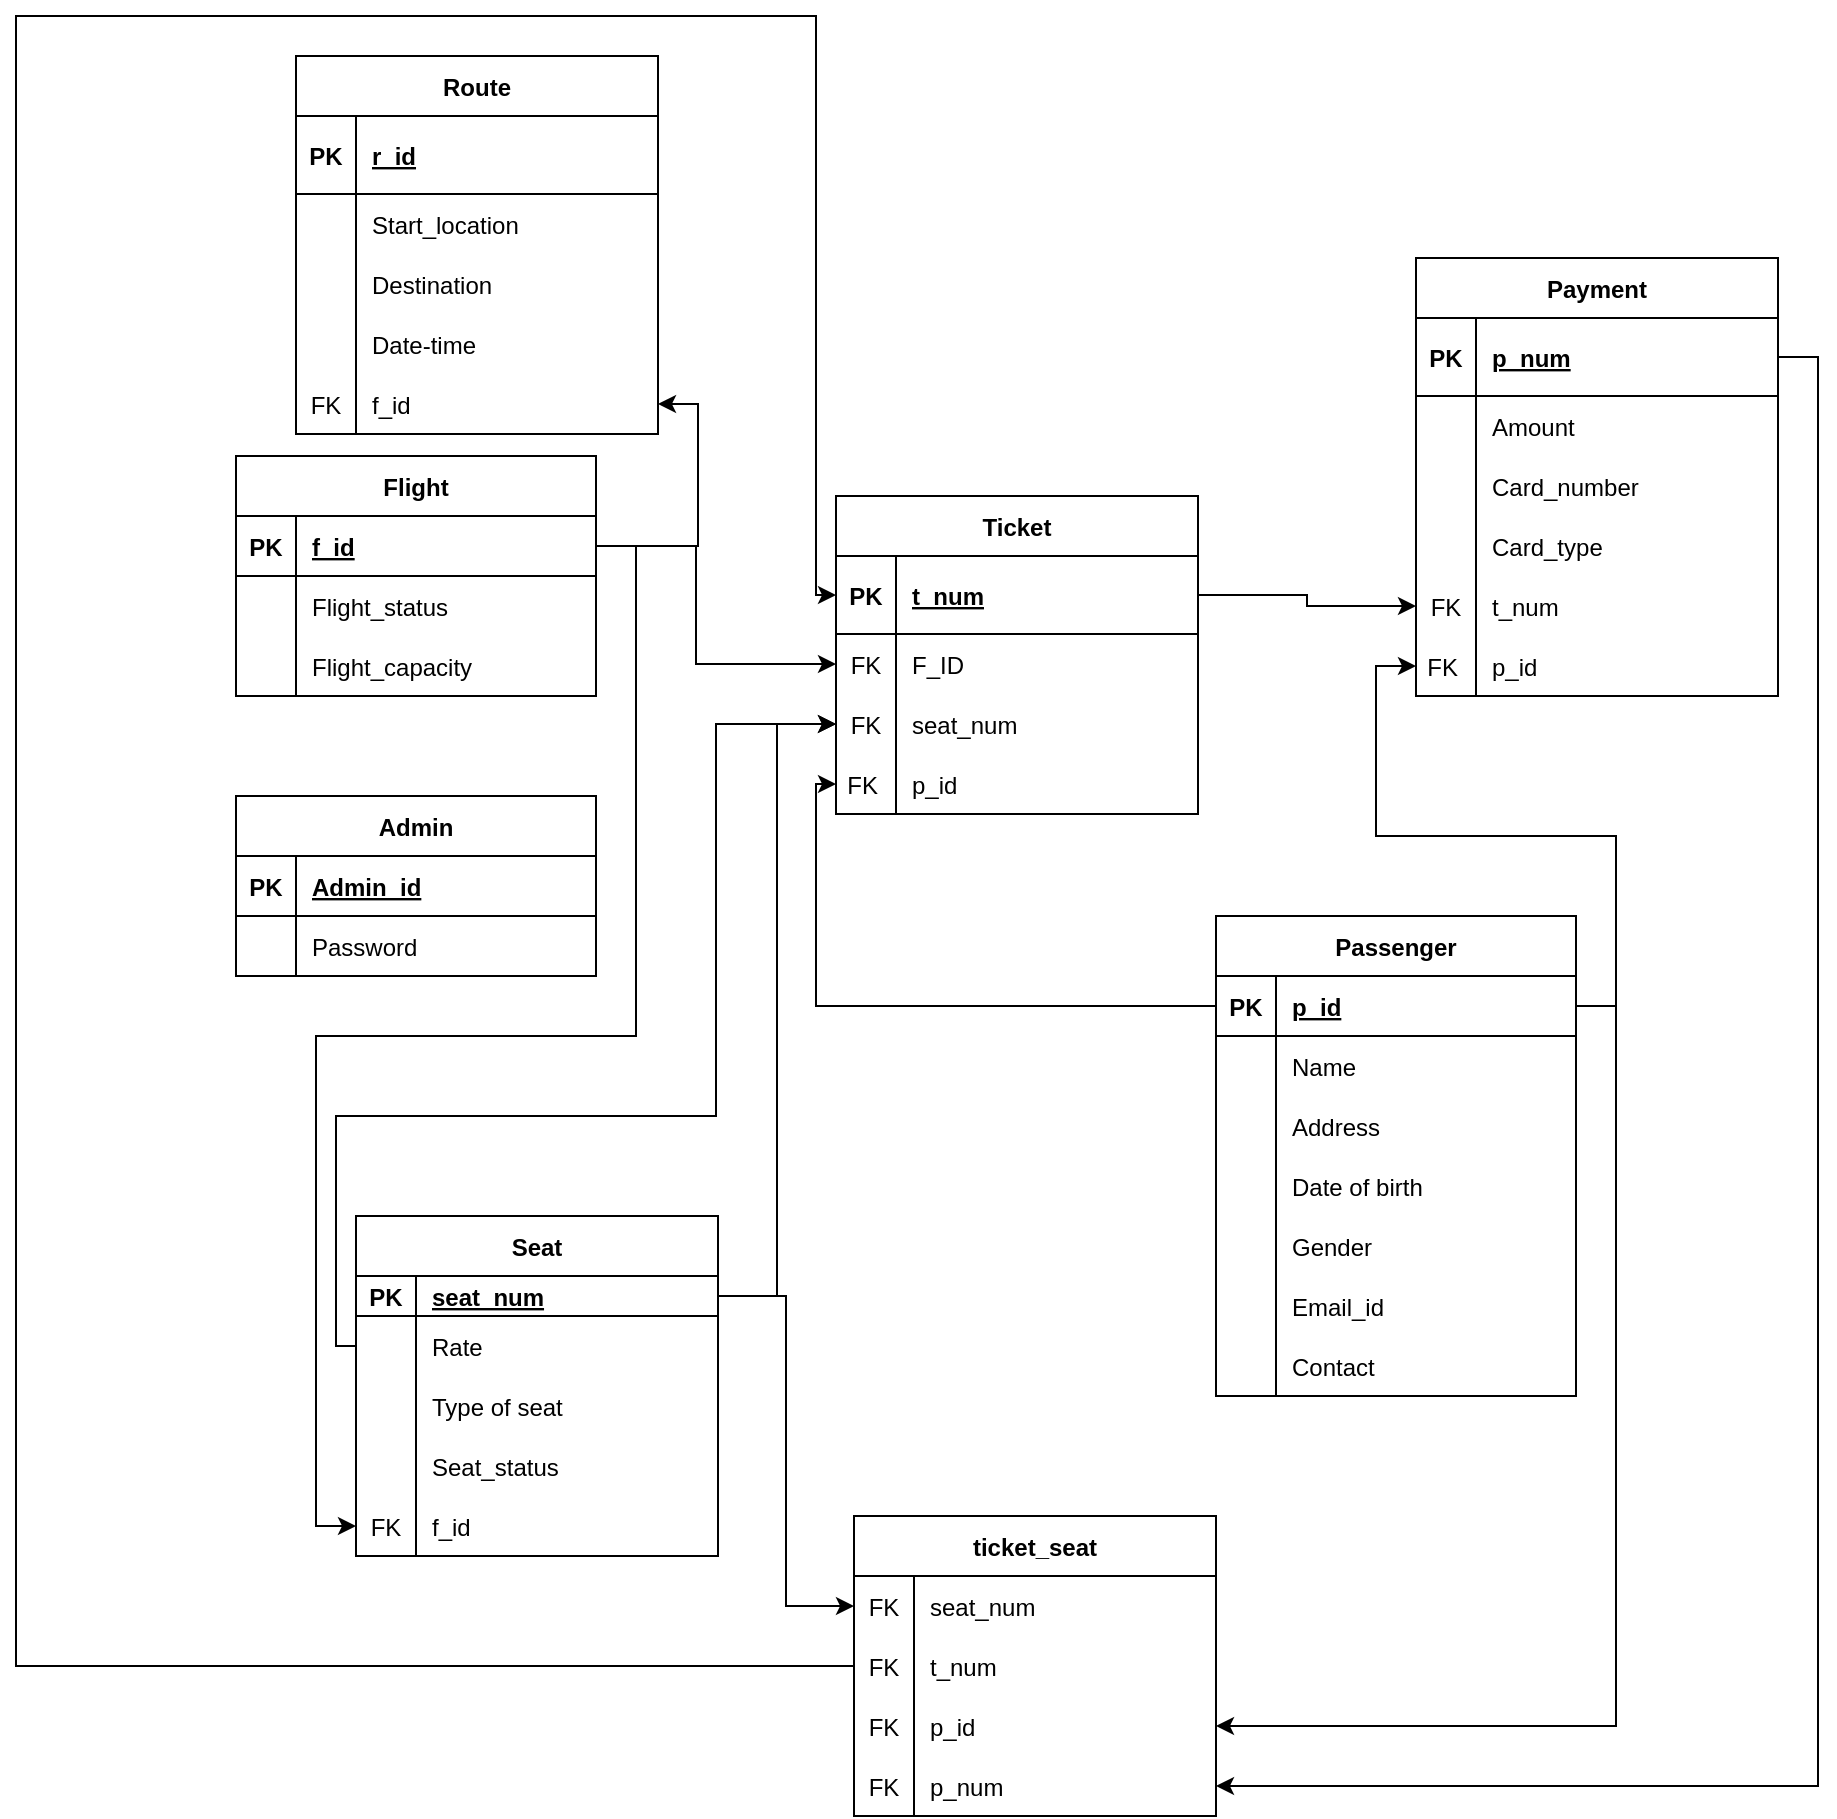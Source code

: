 <mxfile version="20.0.4" type="device"><diagram id="R_Bv6mcbypC4ig6yDeFG" name="Page-1"><mxGraphModel dx="1278" dy="1671" grid="1" gridSize="10" guides="1" tooltips="1" connect="1" arrows="1" fold="1" page="1" pageScale="1" pageWidth="850" pageHeight="1100" math="0" shadow="0"><root><mxCell id="0"/><mxCell id="1" parent="0"/><mxCell id="enppRQtZcSLrKWO6BxfS-20" value="Passenger" style="shape=table;startSize=30;container=1;collapsible=1;childLayout=tableLayout;fixedRows=1;rowLines=0;fontStyle=1;align=center;resizeLast=1;" parent="1" vertex="1"><mxGeometry x="970" y="340" width="180" height="240" as="geometry"/></mxCell><mxCell id="enppRQtZcSLrKWO6BxfS-21" value="" style="shape=tableRow;horizontal=0;startSize=0;swimlaneHead=0;swimlaneBody=0;fillColor=none;collapsible=0;dropTarget=0;points=[[0,0.5],[1,0.5]];portConstraint=eastwest;top=0;left=0;right=0;bottom=1;" parent="enppRQtZcSLrKWO6BxfS-20" vertex="1"><mxGeometry y="30" width="180" height="30" as="geometry"/></mxCell><mxCell id="enppRQtZcSLrKWO6BxfS-22" value="PK" style="shape=partialRectangle;connectable=0;fillColor=none;top=0;left=0;bottom=0;right=0;fontStyle=1;overflow=hidden;" parent="enppRQtZcSLrKWO6BxfS-21" vertex="1"><mxGeometry width="30" height="30" as="geometry"><mxRectangle width="30" height="30" as="alternateBounds"/></mxGeometry></mxCell><mxCell id="enppRQtZcSLrKWO6BxfS-23" value="p_id" style="shape=partialRectangle;connectable=0;fillColor=none;top=0;left=0;bottom=0;right=0;align=left;spacingLeft=6;fontStyle=5;overflow=hidden;" parent="enppRQtZcSLrKWO6BxfS-21" vertex="1"><mxGeometry x="30" width="150" height="30" as="geometry"><mxRectangle width="150" height="30" as="alternateBounds"/></mxGeometry></mxCell><mxCell id="enppRQtZcSLrKWO6BxfS-24" value="" style="shape=tableRow;horizontal=0;startSize=0;swimlaneHead=0;swimlaneBody=0;fillColor=none;collapsible=0;dropTarget=0;points=[[0,0.5],[1,0.5]];portConstraint=eastwest;top=0;left=0;right=0;bottom=0;" parent="enppRQtZcSLrKWO6BxfS-20" vertex="1"><mxGeometry y="60" width="180" height="30" as="geometry"/></mxCell><mxCell id="enppRQtZcSLrKWO6BxfS-25" value="" style="shape=partialRectangle;connectable=0;fillColor=none;top=0;left=0;bottom=0;right=0;editable=1;overflow=hidden;" parent="enppRQtZcSLrKWO6BxfS-24" vertex="1"><mxGeometry width="30" height="30" as="geometry"><mxRectangle width="30" height="30" as="alternateBounds"/></mxGeometry></mxCell><mxCell id="enppRQtZcSLrKWO6BxfS-26" value="Name" style="shape=partialRectangle;connectable=0;fillColor=none;top=0;left=0;bottom=0;right=0;align=left;spacingLeft=6;overflow=hidden;" parent="enppRQtZcSLrKWO6BxfS-24" vertex="1"><mxGeometry x="30" width="150" height="30" as="geometry"><mxRectangle width="150" height="30" as="alternateBounds"/></mxGeometry></mxCell><mxCell id="enppRQtZcSLrKWO6BxfS-27" value="" style="shape=tableRow;horizontal=0;startSize=0;swimlaneHead=0;swimlaneBody=0;fillColor=none;collapsible=0;dropTarget=0;points=[[0,0.5],[1,0.5]];portConstraint=eastwest;top=0;left=0;right=0;bottom=0;" parent="enppRQtZcSLrKWO6BxfS-20" vertex="1"><mxGeometry y="90" width="180" height="30" as="geometry"/></mxCell><mxCell id="enppRQtZcSLrKWO6BxfS-28" value="" style="shape=partialRectangle;connectable=0;fillColor=none;top=0;left=0;bottom=0;right=0;editable=1;overflow=hidden;" parent="enppRQtZcSLrKWO6BxfS-27" vertex="1"><mxGeometry width="30" height="30" as="geometry"><mxRectangle width="30" height="30" as="alternateBounds"/></mxGeometry></mxCell><mxCell id="enppRQtZcSLrKWO6BxfS-29" value="Address" style="shape=partialRectangle;connectable=0;fillColor=none;top=0;left=0;bottom=0;right=0;align=left;spacingLeft=6;overflow=hidden;" parent="enppRQtZcSLrKWO6BxfS-27" vertex="1"><mxGeometry x="30" width="150" height="30" as="geometry"><mxRectangle width="150" height="30" as="alternateBounds"/></mxGeometry></mxCell><mxCell id="enppRQtZcSLrKWO6BxfS-30" value="" style="shape=tableRow;horizontal=0;startSize=0;swimlaneHead=0;swimlaneBody=0;fillColor=none;collapsible=0;dropTarget=0;points=[[0,0.5],[1,0.5]];portConstraint=eastwest;top=0;left=0;right=0;bottom=0;" parent="enppRQtZcSLrKWO6BxfS-20" vertex="1"><mxGeometry y="120" width="180" height="30" as="geometry"/></mxCell><mxCell id="enppRQtZcSLrKWO6BxfS-31" value="" style="shape=partialRectangle;connectable=0;fillColor=none;top=0;left=0;bottom=0;right=0;editable=1;overflow=hidden;" parent="enppRQtZcSLrKWO6BxfS-30" vertex="1"><mxGeometry width="30" height="30" as="geometry"><mxRectangle width="30" height="30" as="alternateBounds"/></mxGeometry></mxCell><mxCell id="enppRQtZcSLrKWO6BxfS-32" value="Date of birth" style="shape=partialRectangle;connectable=0;fillColor=none;top=0;left=0;bottom=0;right=0;align=left;spacingLeft=6;overflow=hidden;" parent="enppRQtZcSLrKWO6BxfS-30" vertex="1"><mxGeometry x="30" width="150" height="30" as="geometry"><mxRectangle width="150" height="30" as="alternateBounds"/></mxGeometry></mxCell><mxCell id="enppRQtZcSLrKWO6BxfS-46" value="" style="shape=tableRow;horizontal=0;startSize=0;swimlaneHead=0;swimlaneBody=0;fillColor=none;collapsible=0;dropTarget=0;points=[[0,0.5],[1,0.5]];portConstraint=eastwest;top=0;left=0;right=0;bottom=0;" parent="enppRQtZcSLrKWO6BxfS-20" vertex="1"><mxGeometry y="150" width="180" height="30" as="geometry"/></mxCell><mxCell id="enppRQtZcSLrKWO6BxfS-47" value="" style="shape=partialRectangle;connectable=0;fillColor=none;top=0;left=0;bottom=0;right=0;editable=1;overflow=hidden;" parent="enppRQtZcSLrKWO6BxfS-46" vertex="1"><mxGeometry width="30" height="30" as="geometry"><mxRectangle width="30" height="30" as="alternateBounds"/></mxGeometry></mxCell><mxCell id="enppRQtZcSLrKWO6BxfS-48" value="Gender" style="shape=partialRectangle;connectable=0;fillColor=none;top=0;left=0;bottom=0;right=0;align=left;spacingLeft=6;overflow=hidden;" parent="enppRQtZcSLrKWO6BxfS-46" vertex="1"><mxGeometry x="30" width="150" height="30" as="geometry"><mxRectangle width="150" height="30" as="alternateBounds"/></mxGeometry></mxCell><mxCell id="enppRQtZcSLrKWO6BxfS-49" value="" style="shape=tableRow;horizontal=0;startSize=0;swimlaneHead=0;swimlaneBody=0;fillColor=none;collapsible=0;dropTarget=0;points=[[0,0.5],[1,0.5]];portConstraint=eastwest;top=0;left=0;right=0;bottom=0;" parent="enppRQtZcSLrKWO6BxfS-20" vertex="1"><mxGeometry y="180" width="180" height="30" as="geometry"/></mxCell><mxCell id="enppRQtZcSLrKWO6BxfS-50" value="" style="shape=partialRectangle;connectable=0;fillColor=none;top=0;left=0;bottom=0;right=0;editable=1;overflow=hidden;" parent="enppRQtZcSLrKWO6BxfS-49" vertex="1"><mxGeometry width="30" height="30" as="geometry"><mxRectangle width="30" height="30" as="alternateBounds"/></mxGeometry></mxCell><mxCell id="enppRQtZcSLrKWO6BxfS-51" value="Email_id" style="shape=partialRectangle;connectable=0;fillColor=none;top=0;left=0;bottom=0;right=0;align=left;spacingLeft=6;overflow=hidden;" parent="enppRQtZcSLrKWO6BxfS-49" vertex="1"><mxGeometry x="30" width="150" height="30" as="geometry"><mxRectangle width="150" height="30" as="alternateBounds"/></mxGeometry></mxCell><mxCell id="enppRQtZcSLrKWO6BxfS-52" value="" style="shape=tableRow;horizontal=0;startSize=0;swimlaneHead=0;swimlaneBody=0;fillColor=none;collapsible=0;dropTarget=0;points=[[0,0.5],[1,0.5]];portConstraint=eastwest;top=0;left=0;right=0;bottom=0;" parent="enppRQtZcSLrKWO6BxfS-20" vertex="1"><mxGeometry y="210" width="180" height="30" as="geometry"/></mxCell><mxCell id="enppRQtZcSLrKWO6BxfS-53" value="" style="shape=partialRectangle;connectable=0;fillColor=none;top=0;left=0;bottom=0;right=0;editable=1;overflow=hidden;" parent="enppRQtZcSLrKWO6BxfS-52" vertex="1"><mxGeometry width="30" height="30" as="geometry"><mxRectangle width="30" height="30" as="alternateBounds"/></mxGeometry></mxCell><mxCell id="enppRQtZcSLrKWO6BxfS-54" value="Contact" style="shape=partialRectangle;connectable=0;fillColor=none;top=0;left=0;bottom=0;right=0;align=left;spacingLeft=6;overflow=hidden;" parent="enppRQtZcSLrKWO6BxfS-52" vertex="1"><mxGeometry x="30" width="150" height="30" as="geometry"><mxRectangle width="150" height="30" as="alternateBounds"/></mxGeometry></mxCell><mxCell id="enppRQtZcSLrKWO6BxfS-143" value="Flight" style="shape=table;startSize=30;container=1;collapsible=1;childLayout=tableLayout;fixedRows=1;rowLines=0;fontStyle=1;align=center;resizeLast=1;" parent="1" vertex="1"><mxGeometry x="480" y="110" width="180" height="120" as="geometry"/></mxCell><mxCell id="enppRQtZcSLrKWO6BxfS-144" value="" style="shape=tableRow;horizontal=0;startSize=0;swimlaneHead=0;swimlaneBody=0;fillColor=none;collapsible=0;dropTarget=0;points=[[0,0.5],[1,0.5]];portConstraint=eastwest;top=0;left=0;right=0;bottom=1;" parent="enppRQtZcSLrKWO6BxfS-143" vertex="1"><mxGeometry y="30" width="180" height="30" as="geometry"/></mxCell><mxCell id="enppRQtZcSLrKWO6BxfS-145" value="PK" style="shape=partialRectangle;connectable=0;fillColor=none;top=0;left=0;bottom=0;right=0;fontStyle=1;overflow=hidden;" parent="enppRQtZcSLrKWO6BxfS-144" vertex="1"><mxGeometry width="30" height="30" as="geometry"><mxRectangle width="30" height="30" as="alternateBounds"/></mxGeometry></mxCell><mxCell id="enppRQtZcSLrKWO6BxfS-146" value="f_id" style="shape=partialRectangle;connectable=0;fillColor=none;top=0;left=0;bottom=0;right=0;align=left;spacingLeft=6;fontStyle=5;overflow=hidden;" parent="enppRQtZcSLrKWO6BxfS-144" vertex="1"><mxGeometry x="30" width="150" height="30" as="geometry"><mxRectangle width="150" height="30" as="alternateBounds"/></mxGeometry></mxCell><mxCell id="enppRQtZcSLrKWO6BxfS-147" value="" style="shape=tableRow;horizontal=0;startSize=0;swimlaneHead=0;swimlaneBody=0;fillColor=none;collapsible=0;dropTarget=0;points=[[0,0.5],[1,0.5]];portConstraint=eastwest;top=0;left=0;right=0;bottom=0;" parent="enppRQtZcSLrKWO6BxfS-143" vertex="1"><mxGeometry y="60" width="180" height="30" as="geometry"/></mxCell><mxCell id="enppRQtZcSLrKWO6BxfS-148" value="" style="shape=partialRectangle;connectable=0;fillColor=none;top=0;left=0;bottom=0;right=0;editable=1;overflow=hidden;" parent="enppRQtZcSLrKWO6BxfS-147" vertex="1"><mxGeometry width="30" height="30" as="geometry"><mxRectangle width="30" height="30" as="alternateBounds"/></mxGeometry></mxCell><mxCell id="enppRQtZcSLrKWO6BxfS-149" value="Flight_status" style="shape=partialRectangle;connectable=0;fillColor=none;top=0;left=0;bottom=0;right=0;align=left;spacingLeft=6;overflow=hidden;" parent="enppRQtZcSLrKWO6BxfS-147" vertex="1"><mxGeometry x="30" width="150" height="30" as="geometry"><mxRectangle width="150" height="30" as="alternateBounds"/></mxGeometry></mxCell><mxCell id="enppRQtZcSLrKWO6BxfS-150" value="" style="shape=tableRow;horizontal=0;startSize=0;swimlaneHead=0;swimlaneBody=0;fillColor=none;collapsible=0;dropTarget=0;points=[[0,0.5],[1,0.5]];portConstraint=eastwest;top=0;left=0;right=0;bottom=0;" parent="enppRQtZcSLrKWO6BxfS-143" vertex="1"><mxGeometry y="90" width="180" height="30" as="geometry"/></mxCell><mxCell id="enppRQtZcSLrKWO6BxfS-151" value="" style="shape=partialRectangle;connectable=0;fillColor=none;top=0;left=0;bottom=0;right=0;editable=1;overflow=hidden;" parent="enppRQtZcSLrKWO6BxfS-150" vertex="1"><mxGeometry width="30" height="30" as="geometry"><mxRectangle width="30" height="30" as="alternateBounds"/></mxGeometry></mxCell><mxCell id="enppRQtZcSLrKWO6BxfS-152" value="Flight_capacity" style="shape=partialRectangle;connectable=0;fillColor=none;top=0;left=0;bottom=0;right=0;align=left;spacingLeft=6;overflow=hidden;" parent="enppRQtZcSLrKWO6BxfS-150" vertex="1"><mxGeometry x="30" width="150" height="30" as="geometry"><mxRectangle width="150" height="30" as="alternateBounds"/></mxGeometry></mxCell><mxCell id="enppRQtZcSLrKWO6BxfS-165" value="Ticket" style="shape=table;startSize=30;container=1;collapsible=1;childLayout=tableLayout;fixedRows=1;rowLines=0;fontStyle=1;align=center;resizeLast=1;" parent="1" vertex="1"><mxGeometry x="780" y="130" width="181" height="159" as="geometry"/></mxCell><mxCell id="enppRQtZcSLrKWO6BxfS-166" value="" style="shape=tableRow;horizontal=0;startSize=0;swimlaneHead=0;swimlaneBody=0;fillColor=none;collapsible=0;dropTarget=0;points=[[0,0.5],[1,0.5]];portConstraint=eastwest;top=0;left=0;right=0;bottom=1;" parent="enppRQtZcSLrKWO6BxfS-165" vertex="1"><mxGeometry y="30" width="181" height="39" as="geometry"/></mxCell><mxCell id="enppRQtZcSLrKWO6BxfS-167" value="PK" style="shape=partialRectangle;connectable=0;fillColor=none;top=0;left=0;bottom=0;right=0;fontStyle=1;overflow=hidden;" parent="enppRQtZcSLrKWO6BxfS-166" vertex="1"><mxGeometry width="30" height="39" as="geometry"><mxRectangle width="30" height="39" as="alternateBounds"/></mxGeometry></mxCell><mxCell id="enppRQtZcSLrKWO6BxfS-168" value="t_num" style="shape=partialRectangle;connectable=0;fillColor=none;top=0;left=0;bottom=0;right=0;align=left;spacingLeft=6;fontStyle=5;overflow=hidden;" parent="enppRQtZcSLrKWO6BxfS-166" vertex="1"><mxGeometry x="30" width="151" height="39" as="geometry"><mxRectangle width="151" height="39" as="alternateBounds"/></mxGeometry></mxCell><mxCell id="enppRQtZcSLrKWO6BxfS-175" value="" style="shape=tableRow;horizontal=0;startSize=0;swimlaneHead=0;swimlaneBody=0;fillColor=none;collapsible=0;dropTarget=0;points=[[0,0.5],[1,0.5]];portConstraint=eastwest;top=0;left=0;right=0;bottom=0;" parent="enppRQtZcSLrKWO6BxfS-165" vertex="1"><mxGeometry y="69" width="181" height="30" as="geometry"/></mxCell><mxCell id="enppRQtZcSLrKWO6BxfS-176" value="FK" style="shape=partialRectangle;connectable=0;fillColor=none;top=0;left=0;bottom=0;right=0;editable=1;overflow=hidden;" parent="enppRQtZcSLrKWO6BxfS-175" vertex="1"><mxGeometry width="30" height="30" as="geometry"><mxRectangle width="30" height="30" as="alternateBounds"/></mxGeometry></mxCell><mxCell id="enppRQtZcSLrKWO6BxfS-177" value="F_ID" style="shape=partialRectangle;connectable=0;fillColor=none;top=0;left=0;bottom=0;right=0;align=left;spacingLeft=6;overflow=hidden;" parent="enppRQtZcSLrKWO6BxfS-175" vertex="1"><mxGeometry x="30" width="151" height="30" as="geometry"><mxRectangle width="151" height="30" as="alternateBounds"/></mxGeometry></mxCell><mxCell id="enppRQtZcSLrKWO6BxfS-178" value="" style="shape=tableRow;horizontal=0;startSize=0;swimlaneHead=0;swimlaneBody=0;fillColor=none;collapsible=0;dropTarget=0;points=[[0,0.5],[1,0.5]];portConstraint=eastwest;top=0;left=0;right=0;bottom=0;" parent="enppRQtZcSLrKWO6BxfS-165" vertex="1"><mxGeometry y="99" width="181" height="30" as="geometry"/></mxCell><mxCell id="enppRQtZcSLrKWO6BxfS-179" value="FK" style="shape=partialRectangle;connectable=0;fillColor=none;top=0;left=0;bottom=0;right=0;editable=1;overflow=hidden;" parent="enppRQtZcSLrKWO6BxfS-178" vertex="1"><mxGeometry width="30" height="30" as="geometry"><mxRectangle width="30" height="30" as="alternateBounds"/></mxGeometry></mxCell><mxCell id="enppRQtZcSLrKWO6BxfS-180" value="seat_num" style="shape=partialRectangle;connectable=0;fillColor=none;top=0;left=0;bottom=0;right=0;align=left;spacingLeft=6;overflow=hidden;" parent="enppRQtZcSLrKWO6BxfS-178" vertex="1"><mxGeometry x="30" width="151" height="30" as="geometry"><mxRectangle width="151" height="30" as="alternateBounds"/></mxGeometry></mxCell><mxCell id="enppRQtZcSLrKWO6BxfS-169" value="" style="shape=tableRow;horizontal=0;startSize=0;swimlaneHead=0;swimlaneBody=0;fillColor=none;collapsible=0;dropTarget=0;points=[[0,0.5],[1,0.5]];portConstraint=eastwest;top=0;left=0;right=0;bottom=0;" parent="enppRQtZcSLrKWO6BxfS-165" vertex="1"><mxGeometry y="129" width="181" height="30" as="geometry"/></mxCell><mxCell id="enppRQtZcSLrKWO6BxfS-170" value="FK " style="shape=partialRectangle;connectable=0;fillColor=none;top=0;left=0;bottom=0;right=0;editable=1;overflow=hidden;" parent="enppRQtZcSLrKWO6BxfS-169" vertex="1"><mxGeometry width="30" height="30" as="geometry"><mxRectangle width="30" height="30" as="alternateBounds"/></mxGeometry></mxCell><mxCell id="enppRQtZcSLrKWO6BxfS-171" value="p_id" style="shape=partialRectangle;connectable=0;fillColor=none;top=0;left=0;bottom=0;right=0;align=left;spacingLeft=6;overflow=hidden;" parent="enppRQtZcSLrKWO6BxfS-169" vertex="1"><mxGeometry x="30" width="151" height="30" as="geometry"><mxRectangle width="151" height="30" as="alternateBounds"/></mxGeometry></mxCell><mxCell id="enppRQtZcSLrKWO6BxfS-189" value="Seat" style="shape=table;startSize=30;container=1;collapsible=1;childLayout=tableLayout;fixedRows=1;rowLines=0;fontStyle=1;align=center;resizeLast=1;" parent="1" vertex="1"><mxGeometry x="540" y="490" width="181" height="170" as="geometry"/></mxCell><mxCell id="enppRQtZcSLrKWO6BxfS-190" value="" style="shape=tableRow;horizontal=0;startSize=0;swimlaneHead=0;swimlaneBody=0;fillColor=none;collapsible=0;dropTarget=0;points=[[0,0.5],[1,0.5]];portConstraint=eastwest;top=0;left=0;right=0;bottom=1;" parent="enppRQtZcSLrKWO6BxfS-189" vertex="1"><mxGeometry y="30" width="181" height="20" as="geometry"/></mxCell><mxCell id="enppRQtZcSLrKWO6BxfS-191" value="PK" style="shape=partialRectangle;connectable=0;fillColor=none;top=0;left=0;bottom=0;right=0;fontStyle=1;overflow=hidden;" parent="enppRQtZcSLrKWO6BxfS-190" vertex="1"><mxGeometry width="30" height="20" as="geometry"><mxRectangle width="30" height="20" as="alternateBounds"/></mxGeometry></mxCell><mxCell id="enppRQtZcSLrKWO6BxfS-192" value="seat_num" style="shape=partialRectangle;connectable=0;fillColor=none;top=0;left=0;bottom=0;right=0;align=left;spacingLeft=6;fontStyle=5;overflow=hidden;" parent="enppRQtZcSLrKWO6BxfS-190" vertex="1"><mxGeometry x="30" width="151" height="20" as="geometry"><mxRectangle width="151" height="20" as="alternateBounds"/></mxGeometry></mxCell><mxCell id="enppRQtZcSLrKWO6BxfS-196" value="" style="shape=tableRow;horizontal=0;startSize=0;swimlaneHead=0;swimlaneBody=0;fillColor=none;collapsible=0;dropTarget=0;points=[[0,0.5],[1,0.5]];portConstraint=eastwest;top=0;left=0;right=0;bottom=0;" parent="enppRQtZcSLrKWO6BxfS-189" vertex="1"><mxGeometry y="50" width="181" height="30" as="geometry"/></mxCell><mxCell id="enppRQtZcSLrKWO6BxfS-197" value="" style="shape=partialRectangle;connectable=0;fillColor=none;top=0;left=0;bottom=0;right=0;editable=1;overflow=hidden;" parent="enppRQtZcSLrKWO6BxfS-196" vertex="1"><mxGeometry width="30" height="30" as="geometry"><mxRectangle width="30" height="30" as="alternateBounds"/></mxGeometry></mxCell><mxCell id="enppRQtZcSLrKWO6BxfS-198" value="Rate" style="shape=partialRectangle;connectable=0;fillColor=none;top=0;left=0;bottom=0;right=0;align=left;spacingLeft=6;overflow=hidden;" parent="enppRQtZcSLrKWO6BxfS-196" vertex="1"><mxGeometry x="30" width="151" height="30" as="geometry"><mxRectangle width="151" height="30" as="alternateBounds"/></mxGeometry></mxCell><mxCell id="enppRQtZcSLrKWO6BxfS-193" value="" style="shape=tableRow;horizontal=0;startSize=0;swimlaneHead=0;swimlaneBody=0;fillColor=none;collapsible=0;dropTarget=0;points=[[0,0.5],[1,0.5]];portConstraint=eastwest;top=0;left=0;right=0;bottom=0;" parent="enppRQtZcSLrKWO6BxfS-189" vertex="1"><mxGeometry y="80" width="181" height="30" as="geometry"/></mxCell><mxCell id="enppRQtZcSLrKWO6BxfS-194" value="" style="shape=partialRectangle;connectable=0;fillColor=none;top=0;left=0;bottom=0;right=0;editable=1;overflow=hidden;" parent="enppRQtZcSLrKWO6BxfS-193" vertex="1"><mxGeometry width="30" height="30" as="geometry"><mxRectangle width="30" height="30" as="alternateBounds"/></mxGeometry></mxCell><mxCell id="enppRQtZcSLrKWO6BxfS-195" value="Type of seat" style="shape=partialRectangle;connectable=0;fillColor=none;top=0;left=0;bottom=0;right=0;align=left;spacingLeft=6;overflow=hidden;" parent="enppRQtZcSLrKWO6BxfS-193" vertex="1"><mxGeometry x="30" width="151" height="30" as="geometry"><mxRectangle width="151" height="30" as="alternateBounds"/></mxGeometry></mxCell><mxCell id="enppRQtZcSLrKWO6BxfS-202" value="" style="shape=tableRow;horizontal=0;startSize=0;swimlaneHead=0;swimlaneBody=0;fillColor=none;collapsible=0;dropTarget=0;points=[[0,0.5],[1,0.5]];portConstraint=eastwest;top=0;left=0;right=0;bottom=0;" parent="enppRQtZcSLrKWO6BxfS-189" vertex="1"><mxGeometry y="110" width="181" height="30" as="geometry"/></mxCell><mxCell id="enppRQtZcSLrKWO6BxfS-203" value="" style="shape=partialRectangle;connectable=0;fillColor=none;top=0;left=0;bottom=0;right=0;editable=1;overflow=hidden;" parent="enppRQtZcSLrKWO6BxfS-202" vertex="1"><mxGeometry width="30" height="30" as="geometry"><mxRectangle width="30" height="30" as="alternateBounds"/></mxGeometry></mxCell><mxCell id="enppRQtZcSLrKWO6BxfS-204" value="Seat_status" style="shape=partialRectangle;connectable=0;fillColor=none;top=0;left=0;bottom=0;right=0;align=left;spacingLeft=6;overflow=hidden;" parent="enppRQtZcSLrKWO6BxfS-202" vertex="1"><mxGeometry x="30" width="151" height="30" as="geometry"><mxRectangle width="151" height="30" as="alternateBounds"/></mxGeometry></mxCell><mxCell id="enppRQtZcSLrKWO6BxfS-199" value="" style="shape=tableRow;horizontal=0;startSize=0;swimlaneHead=0;swimlaneBody=0;fillColor=none;collapsible=0;dropTarget=0;points=[[0,0.5],[1,0.5]];portConstraint=eastwest;top=0;left=0;right=0;bottom=0;" parent="enppRQtZcSLrKWO6BxfS-189" vertex="1"><mxGeometry y="140" width="181" height="30" as="geometry"/></mxCell><mxCell id="enppRQtZcSLrKWO6BxfS-200" value="FK" style="shape=partialRectangle;connectable=0;fillColor=none;top=0;left=0;bottom=0;right=0;editable=1;overflow=hidden;" parent="enppRQtZcSLrKWO6BxfS-199" vertex="1"><mxGeometry width="30" height="30" as="geometry"><mxRectangle width="30" height="30" as="alternateBounds"/></mxGeometry></mxCell><mxCell id="enppRQtZcSLrKWO6BxfS-201" value="f_id" style="shape=partialRectangle;connectable=0;fillColor=none;top=0;left=0;bottom=0;right=0;align=left;spacingLeft=6;overflow=hidden;" parent="enppRQtZcSLrKWO6BxfS-199" vertex="1"><mxGeometry x="30" width="151" height="30" as="geometry"><mxRectangle width="151" height="30" as="alternateBounds"/></mxGeometry></mxCell><mxCell id="enppRQtZcSLrKWO6BxfS-205" value="Route" style="shape=table;startSize=30;container=1;collapsible=1;childLayout=tableLayout;fixedRows=1;rowLines=0;fontStyle=1;align=center;resizeLast=1;" parent="1" vertex="1"><mxGeometry x="510" y="-90" width="181" height="189" as="geometry"/></mxCell><mxCell id="enppRQtZcSLrKWO6BxfS-206" value="" style="shape=tableRow;horizontal=0;startSize=0;swimlaneHead=0;swimlaneBody=0;fillColor=none;collapsible=0;dropTarget=0;points=[[0,0.5],[1,0.5]];portConstraint=eastwest;top=0;left=0;right=0;bottom=1;" parent="enppRQtZcSLrKWO6BxfS-205" vertex="1"><mxGeometry y="30" width="181" height="39" as="geometry"/></mxCell><mxCell id="enppRQtZcSLrKWO6BxfS-207" value="PK" style="shape=partialRectangle;connectable=0;fillColor=none;top=0;left=0;bottom=0;right=0;fontStyle=1;overflow=hidden;" parent="enppRQtZcSLrKWO6BxfS-206" vertex="1"><mxGeometry width="30" height="39" as="geometry"><mxRectangle width="30" height="39" as="alternateBounds"/></mxGeometry></mxCell><mxCell id="enppRQtZcSLrKWO6BxfS-208" value="r_id" style="shape=partialRectangle;connectable=0;fillColor=none;top=0;left=0;bottom=0;right=0;align=left;spacingLeft=6;fontStyle=5;overflow=hidden;" parent="enppRQtZcSLrKWO6BxfS-206" vertex="1"><mxGeometry x="30" width="151" height="39" as="geometry"><mxRectangle width="151" height="39" as="alternateBounds"/></mxGeometry></mxCell><mxCell id="enppRQtZcSLrKWO6BxfS-209" value="" style="shape=tableRow;horizontal=0;startSize=0;swimlaneHead=0;swimlaneBody=0;fillColor=none;collapsible=0;dropTarget=0;points=[[0,0.5],[1,0.5]];portConstraint=eastwest;top=0;left=0;right=0;bottom=0;" parent="enppRQtZcSLrKWO6BxfS-205" vertex="1"><mxGeometry y="69" width="181" height="30" as="geometry"/></mxCell><mxCell id="enppRQtZcSLrKWO6BxfS-210" value="" style="shape=partialRectangle;connectable=0;fillColor=none;top=0;left=0;bottom=0;right=0;editable=1;overflow=hidden;" parent="enppRQtZcSLrKWO6BxfS-209" vertex="1"><mxGeometry width="30" height="30" as="geometry"><mxRectangle width="30" height="30" as="alternateBounds"/></mxGeometry></mxCell><mxCell id="enppRQtZcSLrKWO6BxfS-211" value="Start_location" style="shape=partialRectangle;connectable=0;fillColor=none;top=0;left=0;bottom=0;right=0;align=left;spacingLeft=6;overflow=hidden;" parent="enppRQtZcSLrKWO6BxfS-209" vertex="1"><mxGeometry x="30" width="151" height="30" as="geometry"><mxRectangle width="151" height="30" as="alternateBounds"/></mxGeometry></mxCell><mxCell id="enppRQtZcSLrKWO6BxfS-212" value="" style="shape=tableRow;horizontal=0;startSize=0;swimlaneHead=0;swimlaneBody=0;fillColor=none;collapsible=0;dropTarget=0;points=[[0,0.5],[1,0.5]];portConstraint=eastwest;top=0;left=0;right=0;bottom=0;" parent="enppRQtZcSLrKWO6BxfS-205" vertex="1"><mxGeometry y="99" width="181" height="30" as="geometry"/></mxCell><mxCell id="enppRQtZcSLrKWO6BxfS-213" value="" style="shape=partialRectangle;connectable=0;fillColor=none;top=0;left=0;bottom=0;right=0;editable=1;overflow=hidden;" parent="enppRQtZcSLrKWO6BxfS-212" vertex="1"><mxGeometry width="30" height="30" as="geometry"><mxRectangle width="30" height="30" as="alternateBounds"/></mxGeometry></mxCell><mxCell id="enppRQtZcSLrKWO6BxfS-214" value="Destination" style="shape=partialRectangle;connectable=0;fillColor=none;top=0;left=0;bottom=0;right=0;align=left;spacingLeft=6;overflow=hidden;" parent="enppRQtZcSLrKWO6BxfS-212" vertex="1"><mxGeometry x="30" width="151" height="30" as="geometry"><mxRectangle width="151" height="30" as="alternateBounds"/></mxGeometry></mxCell><mxCell id="enppRQtZcSLrKWO6BxfS-215" value="" style="shape=tableRow;horizontal=0;startSize=0;swimlaneHead=0;swimlaneBody=0;fillColor=none;collapsible=0;dropTarget=0;points=[[0,0.5],[1,0.5]];portConstraint=eastwest;top=0;left=0;right=0;bottom=0;" parent="enppRQtZcSLrKWO6BxfS-205" vertex="1"><mxGeometry y="129" width="181" height="30" as="geometry"/></mxCell><mxCell id="enppRQtZcSLrKWO6BxfS-216" value="" style="shape=partialRectangle;connectable=0;fillColor=none;top=0;left=0;bottom=0;right=0;editable=1;overflow=hidden;" parent="enppRQtZcSLrKWO6BxfS-215" vertex="1"><mxGeometry width="30" height="30" as="geometry"><mxRectangle width="30" height="30" as="alternateBounds"/></mxGeometry></mxCell><mxCell id="enppRQtZcSLrKWO6BxfS-217" value="Date-time" style="shape=partialRectangle;connectable=0;fillColor=none;top=0;left=0;bottom=0;right=0;align=left;spacingLeft=6;overflow=hidden;" parent="enppRQtZcSLrKWO6BxfS-215" vertex="1"><mxGeometry x="30" width="151" height="30" as="geometry"><mxRectangle width="151" height="30" as="alternateBounds"/></mxGeometry></mxCell><mxCell id="enppRQtZcSLrKWO6BxfS-218" value="" style="shape=tableRow;horizontal=0;startSize=0;swimlaneHead=0;swimlaneBody=0;fillColor=none;collapsible=0;dropTarget=0;points=[[0,0.5],[1,0.5]];portConstraint=eastwest;top=0;left=0;right=0;bottom=0;" parent="enppRQtZcSLrKWO6BxfS-205" vertex="1"><mxGeometry y="159" width="181" height="30" as="geometry"/></mxCell><mxCell id="enppRQtZcSLrKWO6BxfS-219" value="FK" style="shape=partialRectangle;connectable=0;fillColor=none;top=0;left=0;bottom=0;right=0;editable=1;overflow=hidden;" parent="enppRQtZcSLrKWO6BxfS-218" vertex="1"><mxGeometry width="30" height="30" as="geometry"><mxRectangle width="30" height="30" as="alternateBounds"/></mxGeometry></mxCell><mxCell id="enppRQtZcSLrKWO6BxfS-220" value="f_id" style="shape=partialRectangle;connectable=0;fillColor=none;top=0;left=0;bottom=0;right=0;align=left;spacingLeft=6;overflow=hidden;" parent="enppRQtZcSLrKWO6BxfS-218" vertex="1"><mxGeometry x="30" width="151" height="30" as="geometry"><mxRectangle width="151" height="30" as="alternateBounds"/></mxGeometry></mxCell><mxCell id="enppRQtZcSLrKWO6BxfS-221" value="Payment" style="shape=table;startSize=30;container=1;collapsible=1;childLayout=tableLayout;fixedRows=1;rowLines=0;fontStyle=1;align=center;resizeLast=1;" parent="1" vertex="1"><mxGeometry x="1070" y="11" width="181" height="219" as="geometry"/></mxCell><mxCell id="enppRQtZcSLrKWO6BxfS-222" value="" style="shape=tableRow;horizontal=0;startSize=0;swimlaneHead=0;swimlaneBody=0;fillColor=none;collapsible=0;dropTarget=0;points=[[0,0.5],[1,0.5]];portConstraint=eastwest;top=0;left=0;right=0;bottom=1;" parent="enppRQtZcSLrKWO6BxfS-221" vertex="1"><mxGeometry y="30" width="181" height="39" as="geometry"/></mxCell><mxCell id="enppRQtZcSLrKWO6BxfS-223" value="PK" style="shape=partialRectangle;connectable=0;fillColor=none;top=0;left=0;bottom=0;right=0;fontStyle=1;overflow=hidden;" parent="enppRQtZcSLrKWO6BxfS-222" vertex="1"><mxGeometry width="30" height="39" as="geometry"><mxRectangle width="30" height="39" as="alternateBounds"/></mxGeometry></mxCell><mxCell id="enppRQtZcSLrKWO6BxfS-224" value="p_num" style="shape=partialRectangle;connectable=0;fillColor=none;top=0;left=0;bottom=0;right=0;align=left;spacingLeft=6;fontStyle=5;overflow=hidden;" parent="enppRQtZcSLrKWO6BxfS-222" vertex="1"><mxGeometry x="30" width="151" height="39" as="geometry"><mxRectangle width="151" height="39" as="alternateBounds"/></mxGeometry></mxCell><mxCell id="enppRQtZcSLrKWO6BxfS-228" value="" style="shape=tableRow;horizontal=0;startSize=0;swimlaneHead=0;swimlaneBody=0;fillColor=none;collapsible=0;dropTarget=0;points=[[0,0.5],[1,0.5]];portConstraint=eastwest;top=0;left=0;right=0;bottom=0;" parent="enppRQtZcSLrKWO6BxfS-221" vertex="1"><mxGeometry y="69" width="181" height="30" as="geometry"/></mxCell><mxCell id="enppRQtZcSLrKWO6BxfS-229" value="" style="shape=partialRectangle;connectable=0;fillColor=none;top=0;left=0;bottom=0;right=0;editable=1;overflow=hidden;" parent="enppRQtZcSLrKWO6BxfS-228" vertex="1"><mxGeometry width="30" height="30" as="geometry"><mxRectangle width="30" height="30" as="alternateBounds"/></mxGeometry></mxCell><mxCell id="enppRQtZcSLrKWO6BxfS-230" value="Amount" style="shape=partialRectangle;connectable=0;fillColor=none;top=0;left=0;bottom=0;right=0;align=left;spacingLeft=6;overflow=hidden;" parent="enppRQtZcSLrKWO6BxfS-228" vertex="1"><mxGeometry x="30" width="151" height="30" as="geometry"><mxRectangle width="151" height="30" as="alternateBounds"/></mxGeometry></mxCell><mxCell id="enppRQtZcSLrKWO6BxfS-231" value="" style="shape=tableRow;horizontal=0;startSize=0;swimlaneHead=0;swimlaneBody=0;fillColor=none;collapsible=0;dropTarget=0;points=[[0,0.5],[1,0.5]];portConstraint=eastwest;top=0;left=0;right=0;bottom=0;" parent="enppRQtZcSLrKWO6BxfS-221" vertex="1"><mxGeometry y="99" width="181" height="30" as="geometry"/></mxCell><mxCell id="enppRQtZcSLrKWO6BxfS-232" value="" style="shape=partialRectangle;connectable=0;fillColor=none;top=0;left=0;bottom=0;right=0;editable=1;overflow=hidden;" parent="enppRQtZcSLrKWO6BxfS-231" vertex="1"><mxGeometry width="30" height="30" as="geometry"><mxRectangle width="30" height="30" as="alternateBounds"/></mxGeometry></mxCell><mxCell id="enppRQtZcSLrKWO6BxfS-233" value="Card_number" style="shape=partialRectangle;connectable=0;fillColor=none;top=0;left=0;bottom=0;right=0;align=left;spacingLeft=6;overflow=hidden;" parent="enppRQtZcSLrKWO6BxfS-231" vertex="1"><mxGeometry x="30" width="151" height="30" as="geometry"><mxRectangle width="151" height="30" as="alternateBounds"/></mxGeometry></mxCell><mxCell id="enppRQtZcSLrKWO6BxfS-237" value="" style="shape=tableRow;horizontal=0;startSize=0;swimlaneHead=0;swimlaneBody=0;fillColor=none;collapsible=0;dropTarget=0;points=[[0,0.5],[1,0.5]];portConstraint=eastwest;top=0;left=0;right=0;bottom=0;" parent="enppRQtZcSLrKWO6BxfS-221" vertex="1"><mxGeometry y="129" width="181" height="30" as="geometry"/></mxCell><mxCell id="enppRQtZcSLrKWO6BxfS-238" value="" style="shape=partialRectangle;connectable=0;fillColor=none;top=0;left=0;bottom=0;right=0;editable=1;overflow=hidden;" parent="enppRQtZcSLrKWO6BxfS-237" vertex="1"><mxGeometry width="30" height="30" as="geometry"><mxRectangle width="30" height="30" as="alternateBounds"/></mxGeometry></mxCell><mxCell id="enppRQtZcSLrKWO6BxfS-239" value="Card_type" style="shape=partialRectangle;connectable=0;fillColor=none;top=0;left=0;bottom=0;right=0;align=left;spacingLeft=6;overflow=hidden;" parent="enppRQtZcSLrKWO6BxfS-237" vertex="1"><mxGeometry x="30" width="151" height="30" as="geometry"><mxRectangle width="151" height="30" as="alternateBounds"/></mxGeometry></mxCell><mxCell id="enppRQtZcSLrKWO6BxfS-234" value="" style="shape=tableRow;horizontal=0;startSize=0;swimlaneHead=0;swimlaneBody=0;fillColor=none;collapsible=0;dropTarget=0;points=[[0,0.5],[1,0.5]];portConstraint=eastwest;top=0;left=0;right=0;bottom=0;" parent="enppRQtZcSLrKWO6BxfS-221" vertex="1"><mxGeometry y="159" width="181" height="30" as="geometry"/></mxCell><mxCell id="enppRQtZcSLrKWO6BxfS-235" value="FK" style="shape=partialRectangle;connectable=0;fillColor=none;top=0;left=0;bottom=0;right=0;editable=1;overflow=hidden;" parent="enppRQtZcSLrKWO6BxfS-234" vertex="1"><mxGeometry width="30" height="30" as="geometry"><mxRectangle width="30" height="30" as="alternateBounds"/></mxGeometry></mxCell><mxCell id="enppRQtZcSLrKWO6BxfS-236" value="t_num" style="shape=partialRectangle;connectable=0;fillColor=none;top=0;left=0;bottom=0;right=0;align=left;spacingLeft=6;overflow=hidden;" parent="enppRQtZcSLrKWO6BxfS-234" vertex="1"><mxGeometry x="30" width="151" height="30" as="geometry"><mxRectangle width="151" height="30" as="alternateBounds"/></mxGeometry></mxCell><mxCell id="enppRQtZcSLrKWO6BxfS-225" value="" style="shape=tableRow;horizontal=0;startSize=0;swimlaneHead=0;swimlaneBody=0;fillColor=none;collapsible=0;dropTarget=0;points=[[0,0.5],[1,0.5]];portConstraint=eastwest;top=0;left=0;right=0;bottom=0;" parent="enppRQtZcSLrKWO6BxfS-221" vertex="1"><mxGeometry y="189" width="181" height="30" as="geometry"/></mxCell><mxCell id="enppRQtZcSLrKWO6BxfS-226" value="FK " style="shape=partialRectangle;connectable=0;fillColor=none;top=0;left=0;bottom=0;right=0;editable=1;overflow=hidden;" parent="enppRQtZcSLrKWO6BxfS-225" vertex="1"><mxGeometry width="30" height="30" as="geometry"><mxRectangle width="30" height="30" as="alternateBounds"/></mxGeometry></mxCell><mxCell id="enppRQtZcSLrKWO6BxfS-227" value="p_id" style="shape=partialRectangle;connectable=0;fillColor=none;top=0;left=0;bottom=0;right=0;align=left;spacingLeft=6;overflow=hidden;" parent="enppRQtZcSLrKWO6BxfS-225" vertex="1"><mxGeometry x="30" width="151" height="30" as="geometry"><mxRectangle width="151" height="30" as="alternateBounds"/></mxGeometry></mxCell><mxCell id="enppRQtZcSLrKWO6BxfS-240" value="Admin" style="shape=table;startSize=30;container=1;collapsible=1;childLayout=tableLayout;fixedRows=1;rowLines=0;fontStyle=1;align=center;resizeLast=1;" parent="1" vertex="1"><mxGeometry x="480" y="280" width="180" height="90" as="geometry"/></mxCell><mxCell id="enppRQtZcSLrKWO6BxfS-241" value="" style="shape=tableRow;horizontal=0;startSize=0;swimlaneHead=0;swimlaneBody=0;fillColor=none;collapsible=0;dropTarget=0;points=[[0,0.5],[1,0.5]];portConstraint=eastwest;top=0;left=0;right=0;bottom=1;" parent="enppRQtZcSLrKWO6BxfS-240" vertex="1"><mxGeometry y="30" width="180" height="30" as="geometry"/></mxCell><mxCell id="enppRQtZcSLrKWO6BxfS-242" value="PK" style="shape=partialRectangle;connectable=0;fillColor=none;top=0;left=0;bottom=0;right=0;fontStyle=1;overflow=hidden;" parent="enppRQtZcSLrKWO6BxfS-241" vertex="1"><mxGeometry width="30" height="30" as="geometry"><mxRectangle width="30" height="30" as="alternateBounds"/></mxGeometry></mxCell><mxCell id="enppRQtZcSLrKWO6BxfS-243" value="Admin_id" style="shape=partialRectangle;connectable=0;fillColor=none;top=0;left=0;bottom=0;right=0;align=left;spacingLeft=6;fontStyle=5;overflow=hidden;" parent="enppRQtZcSLrKWO6BxfS-241" vertex="1"><mxGeometry x="30" width="150" height="30" as="geometry"><mxRectangle width="150" height="30" as="alternateBounds"/></mxGeometry></mxCell><mxCell id="enppRQtZcSLrKWO6BxfS-247" value="" style="shape=tableRow;horizontal=0;startSize=0;swimlaneHead=0;swimlaneBody=0;fillColor=none;collapsible=0;dropTarget=0;points=[[0,0.5],[1,0.5]];portConstraint=eastwest;top=0;left=0;right=0;bottom=0;" parent="enppRQtZcSLrKWO6BxfS-240" vertex="1"><mxGeometry y="60" width="180" height="30" as="geometry"/></mxCell><mxCell id="enppRQtZcSLrKWO6BxfS-248" value="" style="shape=partialRectangle;connectable=0;fillColor=none;top=0;left=0;bottom=0;right=0;editable=1;overflow=hidden;" parent="enppRQtZcSLrKWO6BxfS-247" vertex="1"><mxGeometry width="30" height="30" as="geometry"><mxRectangle width="30" height="30" as="alternateBounds"/></mxGeometry></mxCell><mxCell id="enppRQtZcSLrKWO6BxfS-249" value="Password" style="shape=partialRectangle;connectable=0;fillColor=none;top=0;left=0;bottom=0;right=0;align=left;spacingLeft=6;overflow=hidden;" parent="enppRQtZcSLrKWO6BxfS-247" vertex="1"><mxGeometry x="30" width="150" height="30" as="geometry"><mxRectangle width="150" height="30" as="alternateBounds"/></mxGeometry></mxCell><mxCell id="enppRQtZcSLrKWO6BxfS-253" style="edgeStyle=orthogonalEdgeStyle;rounded=0;orthogonalLoop=1;jettySize=auto;html=1;exitX=1;exitY=0.5;exitDx=0;exitDy=0;entryX=0;entryY=0.5;entryDx=0;entryDy=0;" parent="1" source="enppRQtZcSLrKWO6BxfS-144" target="enppRQtZcSLrKWO6BxfS-175" edge="1"><mxGeometry relative="1" as="geometry"><Array as="points"><mxPoint x="710" y="155"/><mxPoint x="710" y="214"/></Array></mxGeometry></mxCell><mxCell id="enppRQtZcSLrKWO6BxfS-265" style="edgeStyle=orthogonalEdgeStyle;rounded=0;orthogonalLoop=1;jettySize=auto;html=1;entryX=1;entryY=0.5;entryDx=0;entryDy=0;" parent="1" source="enppRQtZcSLrKWO6BxfS-144" target="enppRQtZcSLrKWO6BxfS-218" edge="1"><mxGeometry relative="1" as="geometry"/></mxCell><mxCell id="enppRQtZcSLrKWO6BxfS-266" style="edgeStyle=orthogonalEdgeStyle;rounded=0;orthogonalLoop=1;jettySize=auto;html=1;entryX=0;entryY=0.5;entryDx=0;entryDy=0;" parent="1" source="enppRQtZcSLrKWO6BxfS-144" target="enppRQtZcSLrKWO6BxfS-199" edge="1"><mxGeometry relative="1" as="geometry"/></mxCell><mxCell id="enppRQtZcSLrKWO6BxfS-267" style="edgeStyle=orthogonalEdgeStyle;rounded=0;orthogonalLoop=1;jettySize=auto;html=1;exitX=1;exitY=0.5;exitDx=0;exitDy=0;entryX=0;entryY=0.5;entryDx=0;entryDy=0;" parent="1" source="enppRQtZcSLrKWO6BxfS-190" target="enppRQtZcSLrKWO6BxfS-178" edge="1"><mxGeometry relative="1" as="geometry"/></mxCell><mxCell id="enppRQtZcSLrKWO6BxfS-269" style="edgeStyle=orthogonalEdgeStyle;rounded=0;orthogonalLoop=1;jettySize=auto;html=1;exitX=1;exitY=0.5;exitDx=0;exitDy=0;entryX=0;entryY=0.5;entryDx=0;entryDy=0;" parent="1" source="enppRQtZcSLrKWO6BxfS-166" target="enppRQtZcSLrKWO6BxfS-234" edge="1"><mxGeometry relative="1" as="geometry"/></mxCell><mxCell id="enppRQtZcSLrKWO6BxfS-271" style="edgeStyle=orthogonalEdgeStyle;rounded=0;orthogonalLoop=1;jettySize=auto;html=1;exitX=0;exitY=0.5;exitDx=0;exitDy=0;entryX=0;entryY=0.5;entryDx=0;entryDy=0;" parent="1" source="enppRQtZcSLrKWO6BxfS-21" target="enppRQtZcSLrKWO6BxfS-169" edge="1"><mxGeometry relative="1" as="geometry"><Array as="points"><mxPoint x="770" y="385"/><mxPoint x="770" y="274"/></Array></mxGeometry></mxCell><mxCell id="enppRQtZcSLrKWO6BxfS-272" style="edgeStyle=orthogonalEdgeStyle;rounded=0;orthogonalLoop=1;jettySize=auto;html=1;entryX=0;entryY=0.5;entryDx=0;entryDy=0;" parent="1" source="enppRQtZcSLrKWO6BxfS-21" target="enppRQtZcSLrKWO6BxfS-225" edge="1"><mxGeometry relative="1" as="geometry"/></mxCell><mxCell id="enppRQtZcSLrKWO6BxfS-274" style="edgeStyle=orthogonalEdgeStyle;rounded=0;orthogonalLoop=1;jettySize=auto;html=1;exitX=0;exitY=0.5;exitDx=0;exitDy=0;entryX=0;entryY=0.5;entryDx=0;entryDy=0;" parent="1" source="enppRQtZcSLrKWO6BxfS-196" edge="1"><mxGeometry relative="1" as="geometry"><Array as="points"><mxPoint x="530" y="555"/><mxPoint x="530" y="440"/><mxPoint x="720" y="440"/><mxPoint x="720" y="244"/></Array><mxPoint x="780" y="244" as="targetPoint"/></mxGeometry></mxCell><mxCell id="-hKCbpS_erKXbIjBk6vk-1" value="ticket_seat" style="shape=table;startSize=30;container=1;collapsible=1;childLayout=tableLayout;fixedRows=1;rowLines=0;fontStyle=1;align=center;resizeLast=1;" parent="1" vertex="1"><mxGeometry x="789" y="640" width="181" height="150" as="geometry"/></mxCell><mxCell id="-hKCbpS_erKXbIjBk6vk-11" value="" style="shape=tableRow;horizontal=0;startSize=0;swimlaneHead=0;swimlaneBody=0;fillColor=none;collapsible=0;dropTarget=0;points=[[0,0.5],[1,0.5]];portConstraint=eastwest;top=0;left=0;right=0;bottom=0;" parent="-hKCbpS_erKXbIjBk6vk-1" vertex="1"><mxGeometry y="30" width="181" height="30" as="geometry"/></mxCell><mxCell id="-hKCbpS_erKXbIjBk6vk-12" value="FK" style="shape=partialRectangle;connectable=0;fillColor=none;top=0;left=0;bottom=0;right=0;editable=1;overflow=hidden;" parent="-hKCbpS_erKXbIjBk6vk-11" vertex="1"><mxGeometry width="30" height="30" as="geometry"><mxRectangle width="30" height="30" as="alternateBounds"/></mxGeometry></mxCell><mxCell id="-hKCbpS_erKXbIjBk6vk-13" value="seat_num" style="shape=partialRectangle;connectable=0;fillColor=none;top=0;left=0;bottom=0;right=0;align=left;spacingLeft=6;overflow=hidden;" parent="-hKCbpS_erKXbIjBk6vk-11" vertex="1"><mxGeometry x="30" width="151" height="30" as="geometry"><mxRectangle width="151" height="30" as="alternateBounds"/></mxGeometry></mxCell><mxCell id="-hKCbpS_erKXbIjBk6vk-14" value="" style="shape=tableRow;horizontal=0;startSize=0;swimlaneHead=0;swimlaneBody=0;fillColor=none;collapsible=0;dropTarget=0;points=[[0,0.5],[1,0.5]];portConstraint=eastwest;top=0;left=0;right=0;bottom=0;" parent="-hKCbpS_erKXbIjBk6vk-1" vertex="1"><mxGeometry y="60" width="181" height="30" as="geometry"/></mxCell><mxCell id="-hKCbpS_erKXbIjBk6vk-15" value="FK" style="shape=partialRectangle;connectable=0;fillColor=none;top=0;left=0;bottom=0;right=0;editable=1;overflow=hidden;" parent="-hKCbpS_erKXbIjBk6vk-14" vertex="1"><mxGeometry width="30" height="30" as="geometry"><mxRectangle width="30" height="30" as="alternateBounds"/></mxGeometry></mxCell><mxCell id="-hKCbpS_erKXbIjBk6vk-16" value="t_num" style="shape=partialRectangle;connectable=0;fillColor=none;top=0;left=0;bottom=0;right=0;align=left;spacingLeft=6;overflow=hidden;" parent="-hKCbpS_erKXbIjBk6vk-14" vertex="1"><mxGeometry x="30" width="151" height="30" as="geometry"><mxRectangle width="151" height="30" as="alternateBounds"/></mxGeometry></mxCell><mxCell id="-hKCbpS_erKXbIjBk6vk-17" value="" style="shape=tableRow;horizontal=0;startSize=0;swimlaneHead=0;swimlaneBody=0;fillColor=none;collapsible=0;dropTarget=0;points=[[0,0.5],[1,0.5]];portConstraint=eastwest;top=0;left=0;right=0;bottom=0;" parent="-hKCbpS_erKXbIjBk6vk-1" vertex="1"><mxGeometry y="90" width="181" height="30" as="geometry"/></mxCell><mxCell id="-hKCbpS_erKXbIjBk6vk-18" value="FK" style="shape=partialRectangle;connectable=0;fillColor=none;top=0;left=0;bottom=0;right=0;editable=1;overflow=hidden;" parent="-hKCbpS_erKXbIjBk6vk-17" vertex="1"><mxGeometry width="30" height="30" as="geometry"><mxRectangle width="30" height="30" as="alternateBounds"/></mxGeometry></mxCell><mxCell id="-hKCbpS_erKXbIjBk6vk-19" value="p_id" style="shape=partialRectangle;connectable=0;fillColor=none;top=0;left=0;bottom=0;right=0;align=left;spacingLeft=6;overflow=hidden;" parent="-hKCbpS_erKXbIjBk6vk-17" vertex="1"><mxGeometry x="30" width="151" height="30" as="geometry"><mxRectangle width="151" height="30" as="alternateBounds"/></mxGeometry></mxCell><mxCell id="-hKCbpS_erKXbIjBk6vk-5" value="" style="shape=tableRow;horizontal=0;startSize=0;swimlaneHead=0;swimlaneBody=0;fillColor=none;collapsible=0;dropTarget=0;points=[[0,0.5],[1,0.5]];portConstraint=eastwest;top=0;left=0;right=0;bottom=0;" parent="-hKCbpS_erKXbIjBk6vk-1" vertex="1"><mxGeometry y="120" width="181" height="30" as="geometry"/></mxCell><mxCell id="-hKCbpS_erKXbIjBk6vk-6" value="FK" style="shape=partialRectangle;connectable=0;fillColor=none;top=0;left=0;bottom=0;right=0;editable=1;overflow=hidden;" parent="-hKCbpS_erKXbIjBk6vk-5" vertex="1"><mxGeometry width="30" height="30" as="geometry"><mxRectangle width="30" height="30" as="alternateBounds"/></mxGeometry></mxCell><mxCell id="-hKCbpS_erKXbIjBk6vk-7" value="p_num" style="shape=partialRectangle;connectable=0;fillColor=none;top=0;left=0;bottom=0;right=0;align=left;spacingLeft=6;overflow=hidden;" parent="-hKCbpS_erKXbIjBk6vk-5" vertex="1"><mxGeometry x="30" width="151" height="30" as="geometry"><mxRectangle width="151" height="30" as="alternateBounds"/></mxGeometry></mxCell><mxCell id="-hKCbpS_erKXbIjBk6vk-27" style="edgeStyle=orthogonalEdgeStyle;rounded=0;orthogonalLoop=1;jettySize=auto;html=1;exitX=1;exitY=0.5;exitDx=0;exitDy=0;" parent="1" source="enppRQtZcSLrKWO6BxfS-21" target="-hKCbpS_erKXbIjBk6vk-17" edge="1"><mxGeometry relative="1" as="geometry"/></mxCell><mxCell id="-hKCbpS_erKXbIjBk6vk-32" style="edgeStyle=orthogonalEdgeStyle;rounded=0;orthogonalLoop=1;jettySize=auto;html=1;exitX=1;exitY=0.5;exitDx=0;exitDy=0;entryX=0;entryY=0.5;entryDx=0;entryDy=0;" parent="1" source="enppRQtZcSLrKWO6BxfS-190" target="-hKCbpS_erKXbIjBk6vk-11" edge="1"><mxGeometry relative="1" as="geometry"/></mxCell><mxCell id="-hKCbpS_erKXbIjBk6vk-33" style="edgeStyle=orthogonalEdgeStyle;rounded=0;orthogonalLoop=1;jettySize=auto;html=1;exitX=1;exitY=0.5;exitDx=0;exitDy=0;entryX=1;entryY=0.5;entryDx=0;entryDy=0;" parent="1" source="enppRQtZcSLrKWO6BxfS-222" target="-hKCbpS_erKXbIjBk6vk-5" edge="1"><mxGeometry relative="1" as="geometry"><mxPoint x="1280" y="960.8" as="targetPoint"/></mxGeometry></mxCell><mxCell id="3XVW-lFKhpyrSgOxC_Z5-1" style="edgeStyle=orthogonalEdgeStyle;rounded=0;orthogonalLoop=1;jettySize=auto;html=1;entryX=0;entryY=0.5;entryDx=0;entryDy=0;" edge="1" parent="1" source="-hKCbpS_erKXbIjBk6vk-14" target="enppRQtZcSLrKWO6BxfS-166"><mxGeometry relative="1" as="geometry"><Array as="points"><mxPoint x="370" y="715"/><mxPoint x="370" y="-110"/><mxPoint x="770" y="-110"/><mxPoint x="770" y="180"/></Array></mxGeometry></mxCell></root></mxGraphModel></diagram></mxfile>